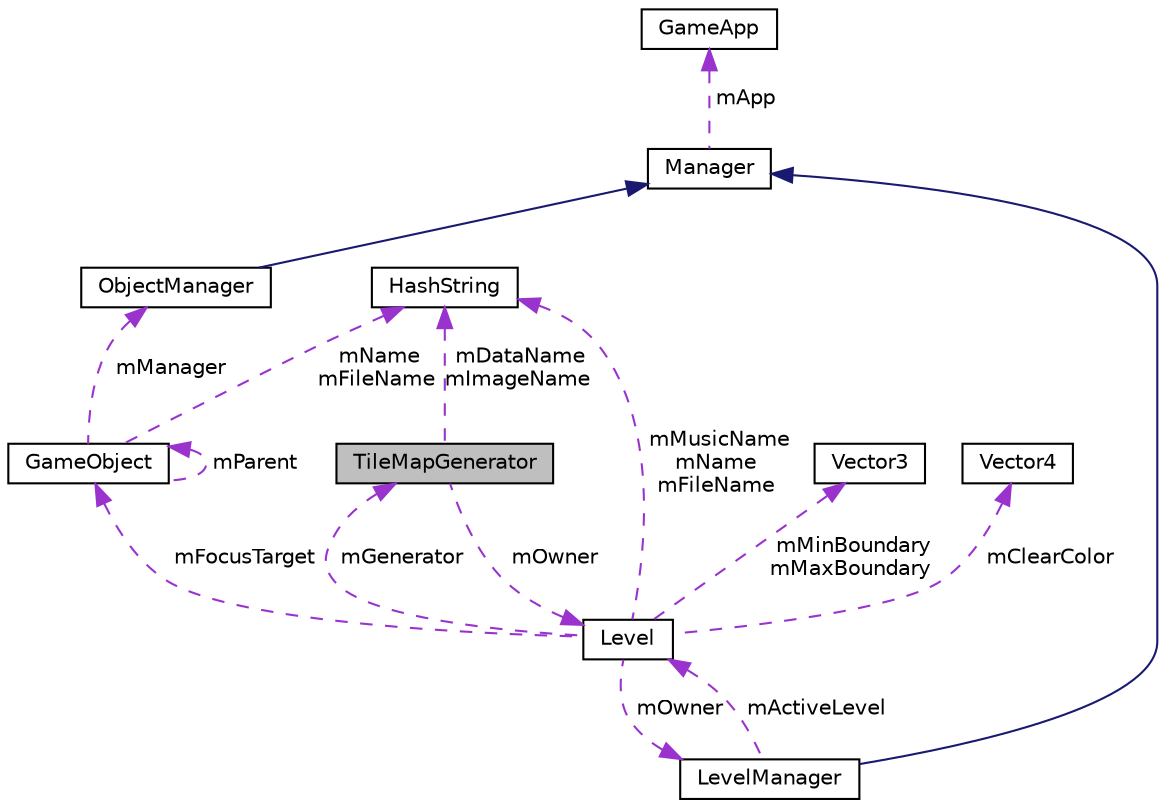 digraph "TileMapGenerator"
{
  edge [fontname="Helvetica",fontsize="10",labelfontname="Helvetica",labelfontsize="10"];
  node [fontname="Helvetica",fontsize="10",shape=record];
  Node1 [label="TileMapGenerator",height=0.2,width=0.4,color="black", fillcolor="grey75", style="filled", fontcolor="black"];
  Node2 -> Node1 [dir="back",color="darkorchid3",fontsize="10",style="dashed",label=" mDataName\nmImageName" ,fontname="Helvetica"];
  Node2 [label="HashString",height=0.2,width=0.4,color="black", fillcolor="white", style="filled",URL="$classHashString.html"];
  Node3 -> Node1 [dir="back",color="darkorchid3",fontsize="10",style="dashed",label=" mOwner" ,fontname="Helvetica"];
  Node3 [label="Level",height=0.2,width=0.4,color="black", fillcolor="white", style="filled",URL="$classLevel.html"];
  Node4 -> Node3 [dir="back",color="darkorchid3",fontsize="10",style="dashed",label=" mFocusTarget" ,fontname="Helvetica"];
  Node4 [label="GameObject",height=0.2,width=0.4,color="black", fillcolor="white", style="filled",URL="$classGameObject.html"];
  Node4 -> Node4 [dir="back",color="darkorchid3",fontsize="10",style="dashed",label=" mParent" ,fontname="Helvetica"];
  Node5 -> Node4 [dir="back",color="darkorchid3",fontsize="10",style="dashed",label=" mManager" ,fontname="Helvetica"];
  Node5 [label="ObjectManager",height=0.2,width=0.4,color="black", fillcolor="white", style="filled",URL="$classObjectManager.html"];
  Node6 -> Node5 [dir="back",color="midnightblue",fontsize="10",style="solid",fontname="Helvetica"];
  Node6 [label="Manager",height=0.2,width=0.4,color="black", fillcolor="white", style="filled",URL="$classManager.html"];
  Node7 -> Node6 [dir="back",color="darkorchid3",fontsize="10",style="dashed",label=" mApp" ,fontname="Helvetica"];
  Node7 [label="GameApp",height=0.2,width=0.4,color="black", fillcolor="white", style="filled",URL="$classGameApp.html"];
  Node2 -> Node4 [dir="back",color="darkorchid3",fontsize="10",style="dashed",label=" mName\nmFileName" ,fontname="Helvetica"];
  Node8 -> Node3 [dir="back",color="darkorchid3",fontsize="10",style="dashed",label=" mOwner" ,fontname="Helvetica"];
  Node8 [label="LevelManager",height=0.2,width=0.4,color="black", fillcolor="white", style="filled",URL="$classLevelManager.html"];
  Node6 -> Node8 [dir="back",color="midnightblue",fontsize="10",style="solid",fontname="Helvetica"];
  Node3 -> Node8 [dir="back",color="darkorchid3",fontsize="10",style="dashed",label=" mActiveLevel" ,fontname="Helvetica"];
  Node9 -> Node3 [dir="back",color="darkorchid3",fontsize="10",style="dashed",label=" mMinBoundary\nmMaxBoundary" ,fontname="Helvetica"];
  Node9 [label="Vector3",height=0.2,width=0.4,color="black", fillcolor="white", style="filled",URL="$structVector3.html"];
  Node10 -> Node3 [dir="back",color="darkorchid3",fontsize="10",style="dashed",label=" mClearColor" ,fontname="Helvetica"];
  Node10 [label="Vector4",height=0.2,width=0.4,color="black", fillcolor="white", style="filled",URL="$structVector4.html"];
  Node1 -> Node3 [dir="back",color="darkorchid3",fontsize="10",style="dashed",label=" mGenerator" ,fontname="Helvetica"];
  Node2 -> Node3 [dir="back",color="darkorchid3",fontsize="10",style="dashed",label=" mMusicName\nmName\nmFileName" ,fontname="Helvetica"];
}
